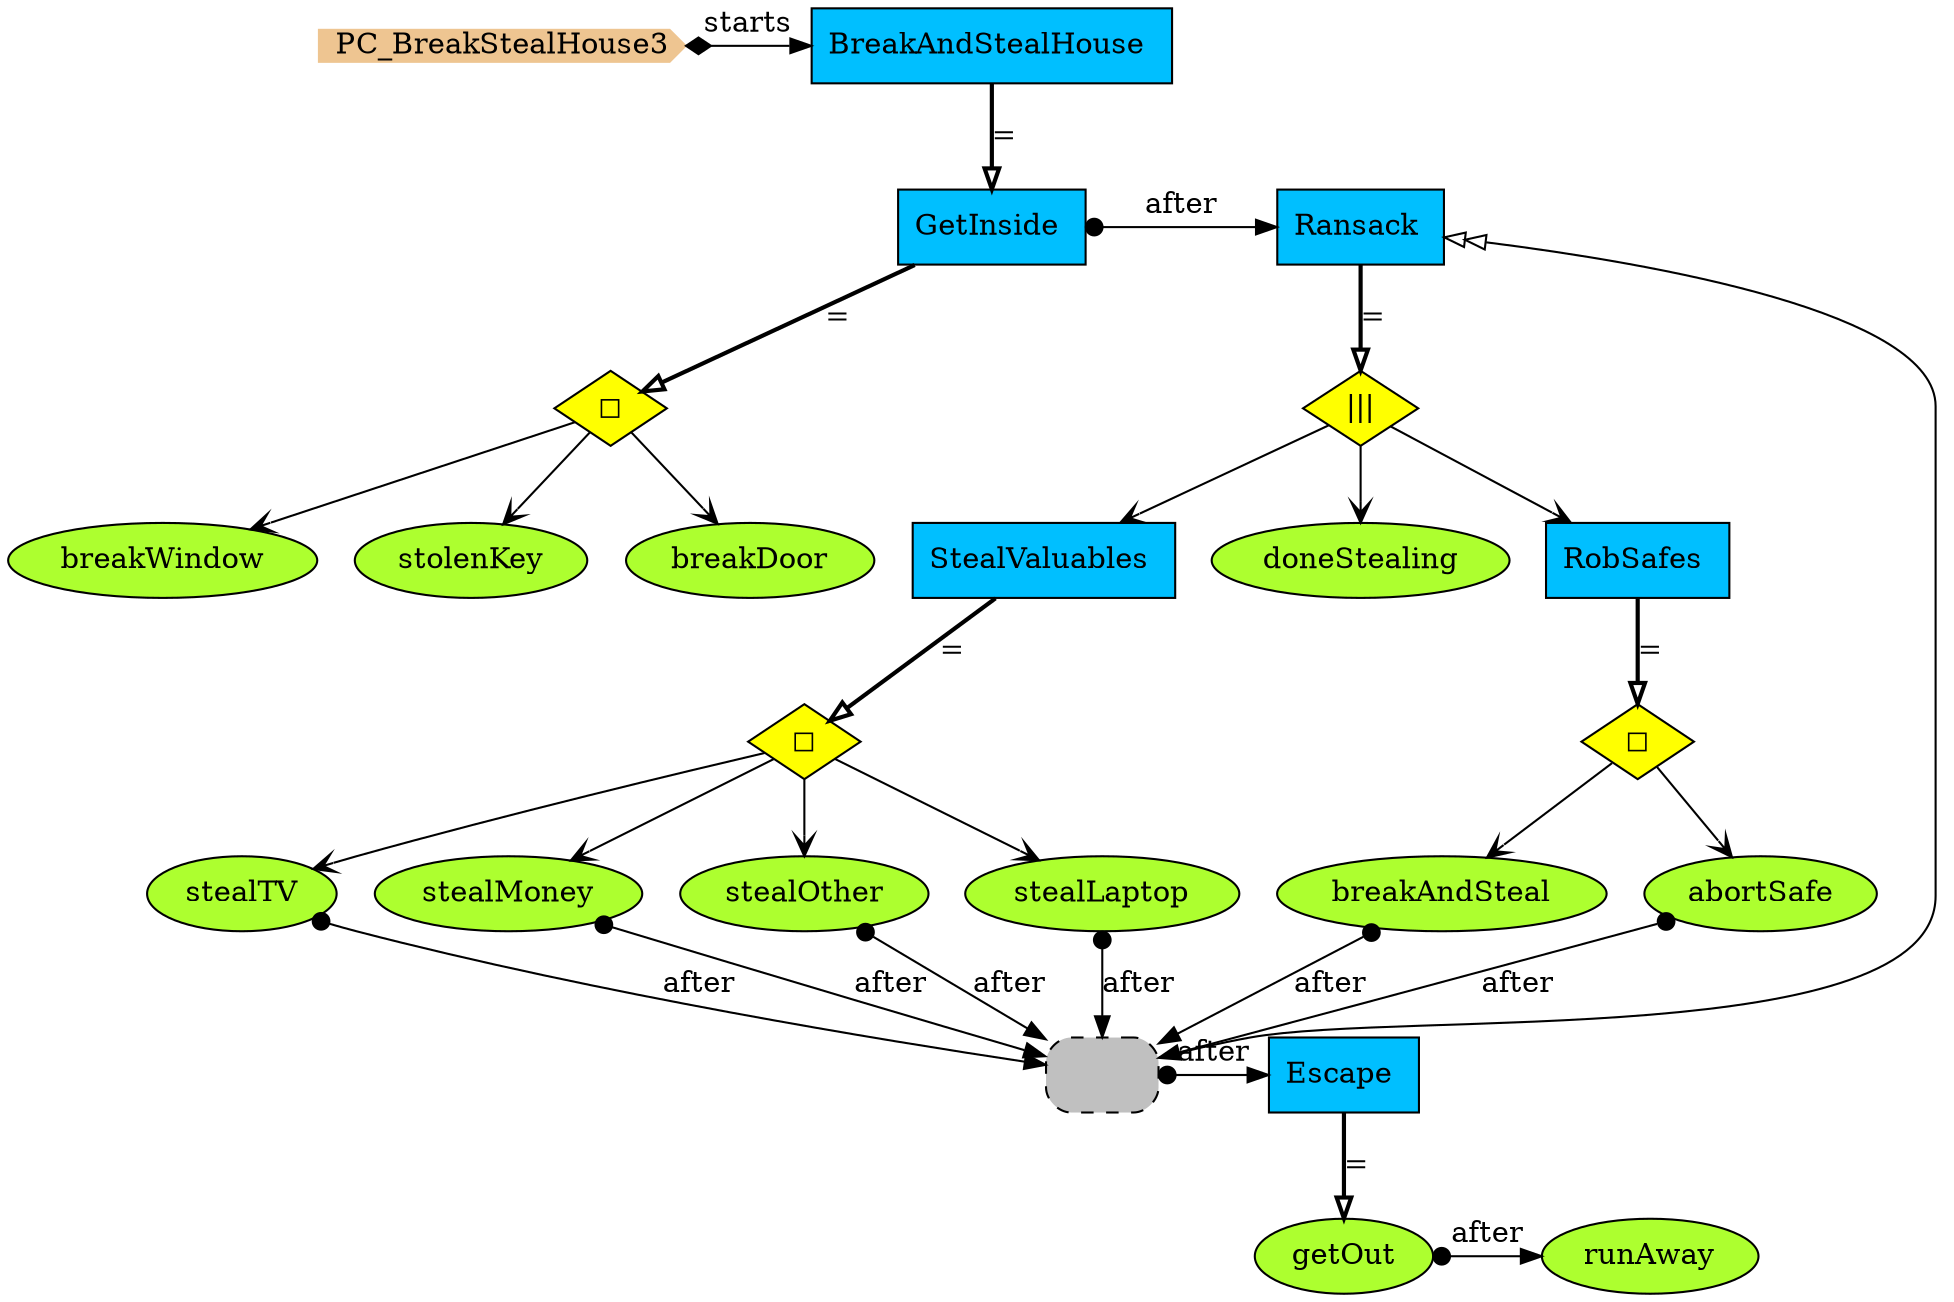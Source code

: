 digraph {
StartN_ [shape = cds,color=burlywood2,style=filled,height=.2,width=.2, label =PC_BreakStealHouse3];
BreakAndStealHouse [shape=box,fillcolor=deepskyblue,style = filled,label="BreakAndStealHouse "];
OpGetInside [shape=diamond,fillcolor=yellow,style = filled,label="◻︎"];
breakWindow [shape=ellipse,fillcolor=greenyellow,style = filled,label="breakWindow"];
Ransack [shape=box,fillcolor=deepskyblue,style = filled,label="Ransack "];
StealValuables [shape=box,fillcolor=deepskyblue,style = filled,label="StealValuables "];
doneStealing [shape=ellipse,fillcolor=greenyellow,style = filled,label="doneStealing"];
stealTV [shape=ellipse,fillcolor=greenyellow,style = filled,label="stealTV"];
stealMoney [shape=ellipse,fillcolor=greenyellow,style = filled,label="stealMoney"];
RefRansack [shape=rectangle,fillcolor=gray,style="rounded,filled,dashed",label=" "];
breakAndSteal [shape=ellipse,fillcolor=greenyellow,style = filled,label="breakAndSteal"];
Escape [shape=box,fillcolor=deepskyblue,style = filled,label="Escape "];
runAway [shape=ellipse,fillcolor=greenyellow,style = filled,label="runAway"];
getOut [shape=ellipse,fillcolor=greenyellow,style = filled,label="getOut"];
abortSafe [shape=ellipse,fillcolor=greenyellow,style = filled,label="abortSafe"];
OpRobSafes [shape=diamond,fillcolor=yellow,style = filled,label="◻︎"];
stealOther [shape=ellipse,fillcolor=greenyellow,style = filled,label="stealOther"];
stealLaptop [shape=ellipse,fillcolor=greenyellow,style = filled,label="stealLaptop"];
OpStealValuables [shape=diamond,fillcolor=yellow,style = filled,label="◻︎"];
RobSafes [shape=box,fillcolor=deepskyblue,style = filled,label="RobSafes "];
OpRansack [shape=diamond,fillcolor=yellow,style = filled,label="|||"];
stolenKey [shape=ellipse,fillcolor=greenyellow,style = filled,label="stolenKey"];
breakDoor [shape=ellipse,fillcolor=greenyellow,style = filled,label="breakDoor"];
GetInside [shape=box,fillcolor=deepskyblue,style = filled,label="GetInside "];

{rank=same;Escape,RefRansack}
{rank=same;Ransack,GetInside}
{rank=same;runAway,getOut}
{rank=same;BreakAndStealHouse,StartN_}

getOut->runAway[arrowtail=dot,dir=both,label="after"];
abortSafe->RefRansack[arrowtail=dot,dir=both,label="after"];
OpRobSafes->abortSafe[arrowhead="open"];
RefRansack->Ransack[arrowhead="normalnormal",fillcolor=white,label=" "];
stealMoney->RefRansack[arrowtail=dot,dir=both,label="after"];
stealTV->RefRansack[arrowtail=dot,dir=both,label="after"];
OpStealValuables->stealMoney[arrowhead="open"];
OpStealValuables->stealTV[arrowhead="open"];
OpRansack->RobSafes[arrowhead="open"];
GetInside->Ransack[arrowtail=dot,dir=both,label="after"];
OpGetInside->breakWindow[arrowhead="open"];
StartN_->BreakAndStealHouse[arrowtail=diamond,dir=both,label="starts"];
BreakAndStealHouse->GetInside[arrowhead="onormal",penwidth=2,label="="];
Ransack->OpRansack[arrowhead="onormal",penwidth=2,label="="];
StealValuables->OpStealValuables[arrowhead="onormal",penwidth=2,label="="];
Escape->getOut[arrowhead="onormal",penwidth=2,label="="];
RobSafes->OpRobSafes[arrowhead="onormal",penwidth=2,label="="];
GetInside->OpGetInside[arrowhead="onormal",penwidth=2,label="="];
OpGetInside->breakDoor[arrowhead="open"];
OpGetInside->stolenKey[arrowhead="open"];
OpRansack->StealValuables[arrowhead="open"];
OpRansack->doneStealing[arrowhead="open"];
OpStealValuables->stealLaptop[arrowhead="open"];
OpStealValuables->stealOther[arrowhead="open"];
stealLaptop->RefRansack[arrowtail=dot,dir=both,label="after"];
stealOther->RefRansack[arrowtail=dot,dir=both,label="after"];
OpRobSafes->breakAndSteal[arrowhead="open"];
breakAndSteal->RefRansack[arrowtail=dot,dir=both,label="after"];
RefRansack->Escape[arrowtail=dot,dir=both,label="after"];
}
